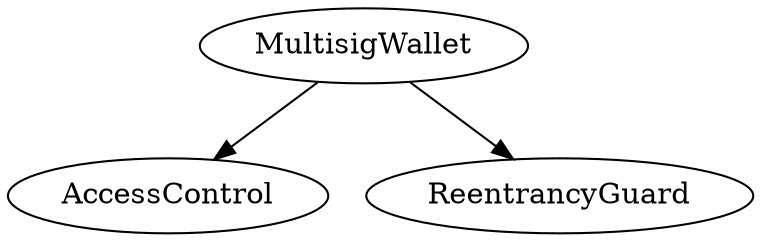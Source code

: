 digraph G {
  graph [ ratio = "auto", page = "40" ];
  "MultisigWallet";
  "AccessControl";
  "ReentrancyGuard";
  "MultisigWallet" -> "AccessControl";
  "MultisigWallet" -> "ReentrancyGuard";
}


